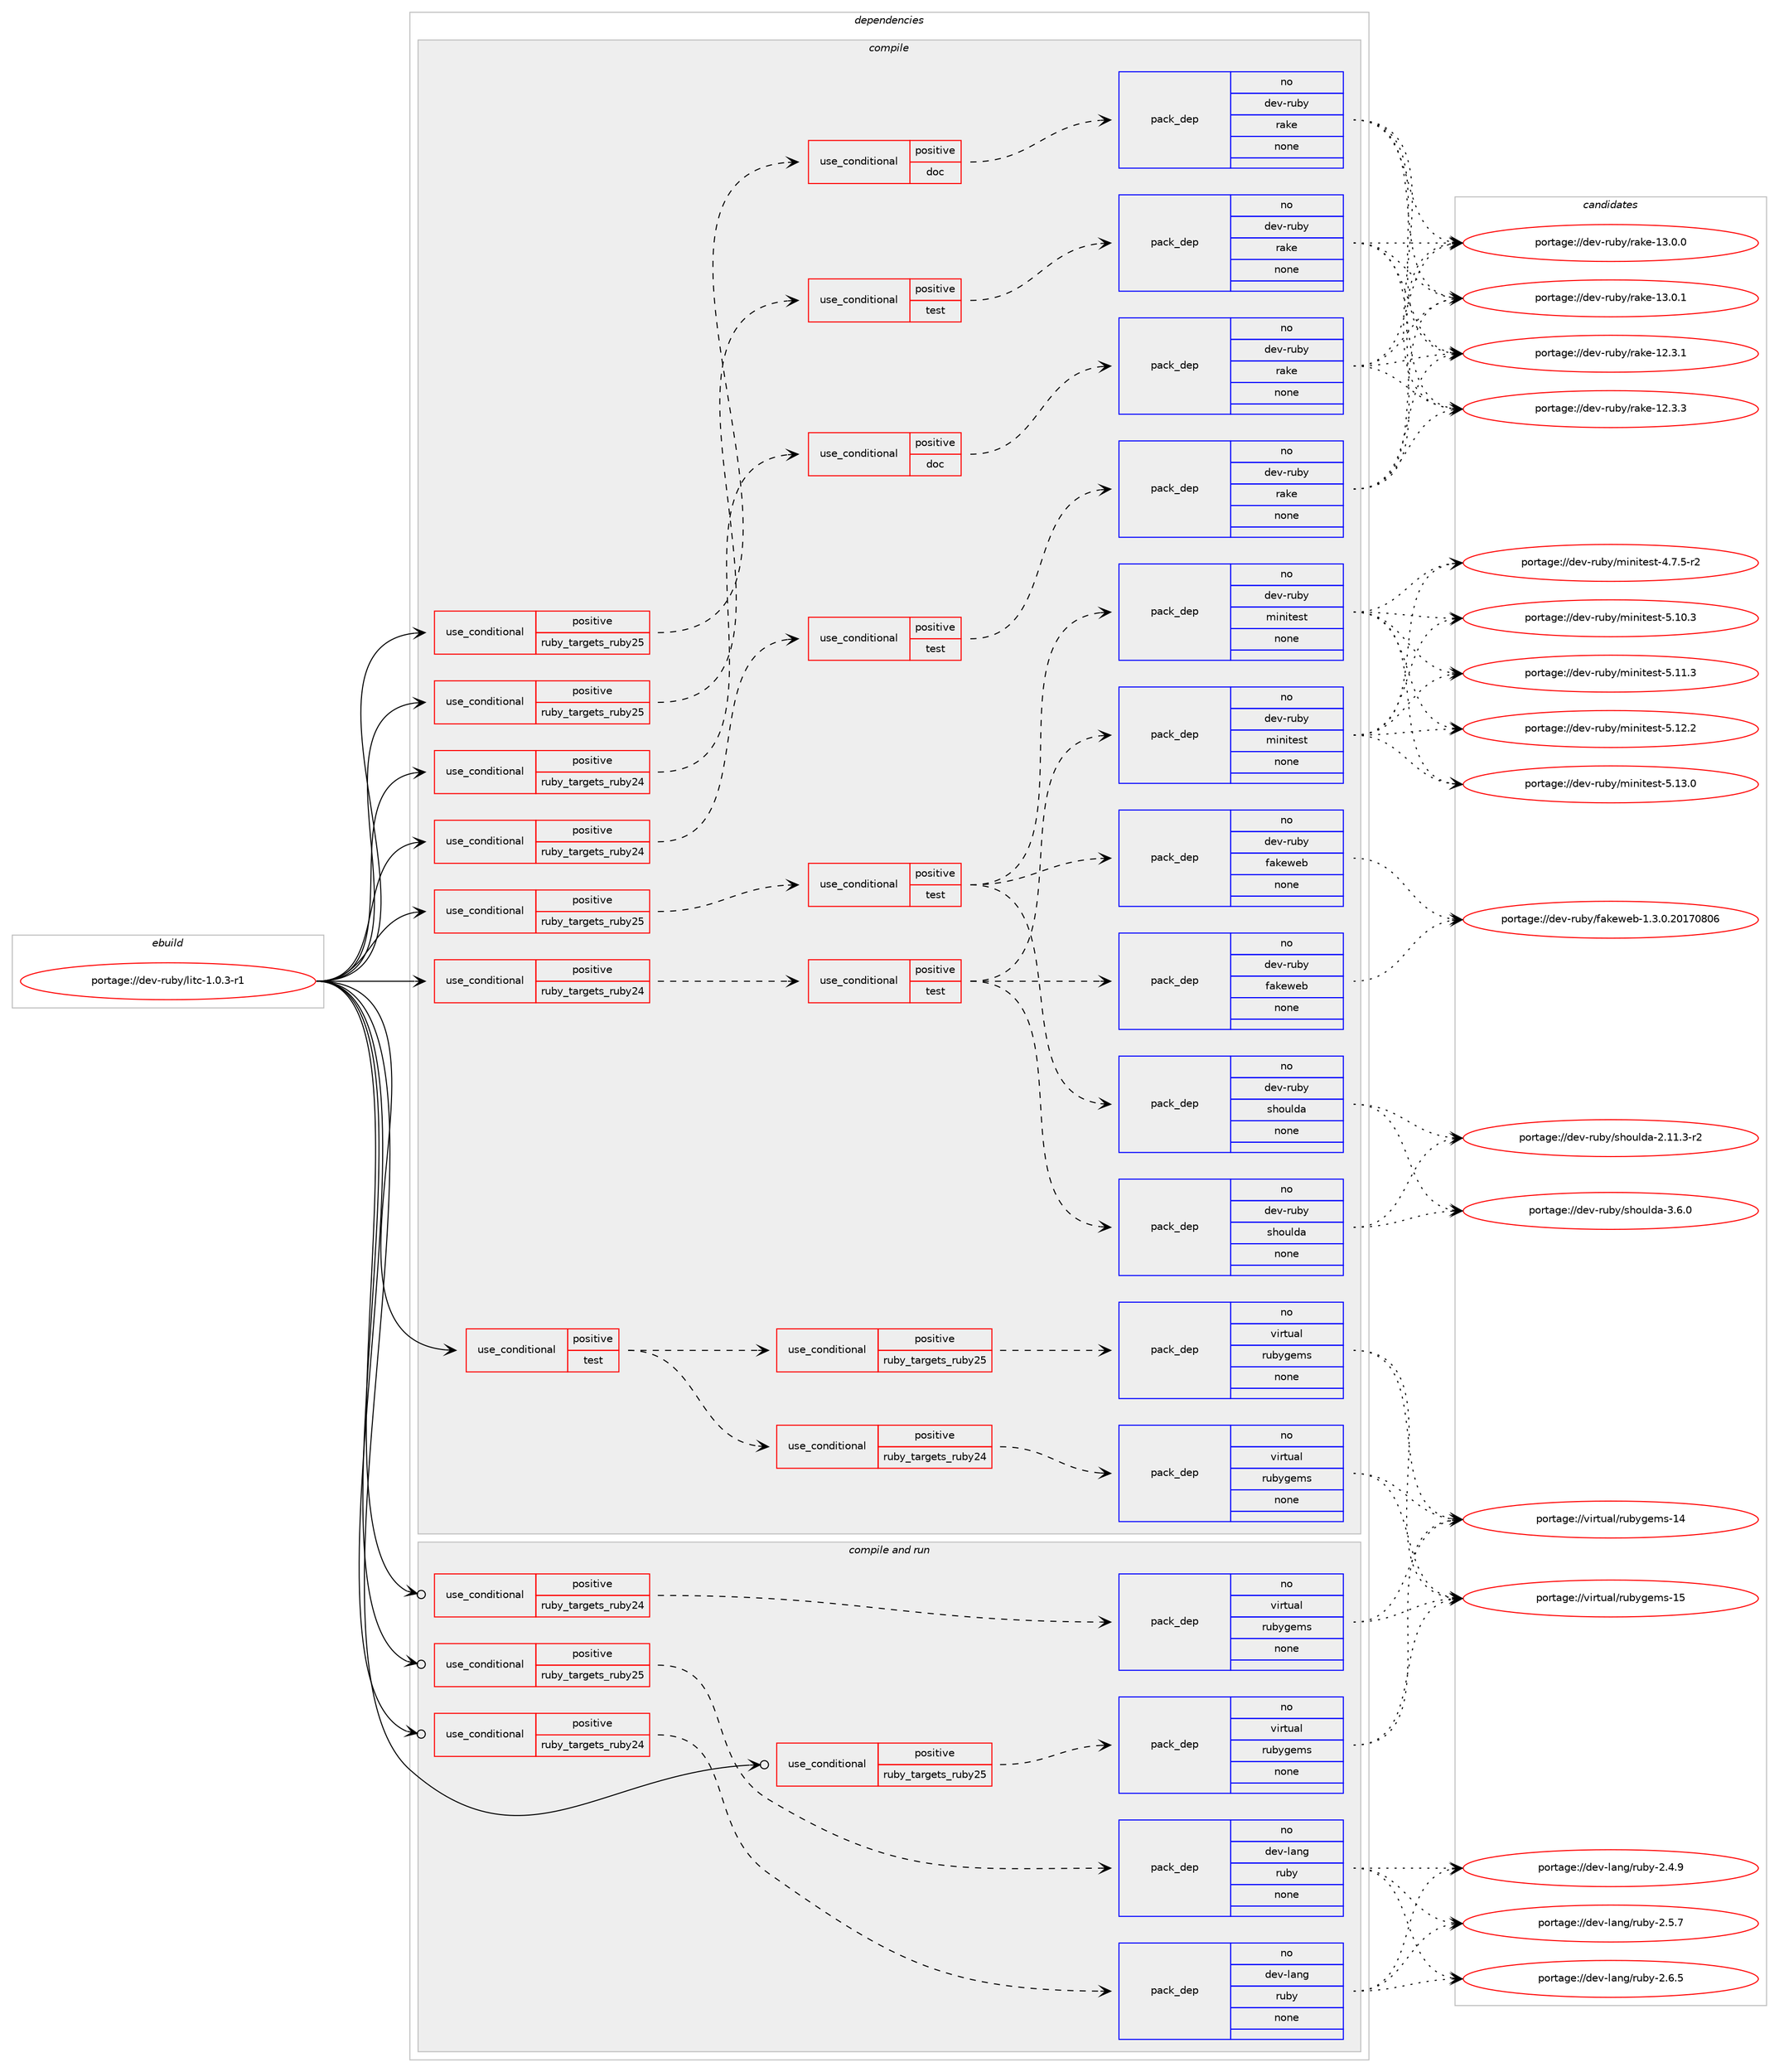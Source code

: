 digraph prolog {

# *************
# Graph options
# *************

newrank=true;
concentrate=true;
compound=true;
graph [rankdir=LR,fontname=Helvetica,fontsize=10,ranksep=1.5];#, ranksep=2.5, nodesep=0.2];
edge  [arrowhead=vee];
node  [fontname=Helvetica,fontsize=10];

# **********
# The ebuild
# **********

subgraph cluster_leftcol {
color=gray;
rank=same;
label=<<i>ebuild</i>>;
id [label="portage://dev-ruby/litc-1.0.3-r1", color=red, width=4, href="../dev-ruby/litc-1.0.3-r1.svg"];
}

# ****************
# The dependencies
# ****************

subgraph cluster_midcol {
color=gray;
label=<<i>dependencies</i>>;
subgraph cluster_compile {
fillcolor="#eeeeee";
style=filled;
label=<<i>compile</i>>;
subgraph cond55212 {
dependency226984 [label=<<TABLE BORDER="0" CELLBORDER="1" CELLSPACING="0" CELLPADDING="4"><TR><TD ROWSPAN="3" CELLPADDING="10">use_conditional</TD></TR><TR><TD>positive</TD></TR><TR><TD>ruby_targets_ruby24</TD></TR></TABLE>>, shape=none, color=red];
subgraph cond55213 {
dependency226985 [label=<<TABLE BORDER="0" CELLBORDER="1" CELLSPACING="0" CELLPADDING="4"><TR><TD ROWSPAN="3" CELLPADDING="10">use_conditional</TD></TR><TR><TD>positive</TD></TR><TR><TD>doc</TD></TR></TABLE>>, shape=none, color=red];
subgraph pack168272 {
dependency226986 [label=<<TABLE BORDER="0" CELLBORDER="1" CELLSPACING="0" CELLPADDING="4" WIDTH="220"><TR><TD ROWSPAN="6" CELLPADDING="30">pack_dep</TD></TR><TR><TD WIDTH="110">no</TD></TR><TR><TD>dev-ruby</TD></TR><TR><TD>rake</TD></TR><TR><TD>none</TD></TR><TR><TD></TD></TR></TABLE>>, shape=none, color=blue];
}
dependency226985:e -> dependency226986:w [weight=20,style="dashed",arrowhead="vee"];
}
dependency226984:e -> dependency226985:w [weight=20,style="dashed",arrowhead="vee"];
}
id:e -> dependency226984:w [weight=20,style="solid",arrowhead="vee"];
subgraph cond55214 {
dependency226987 [label=<<TABLE BORDER="0" CELLBORDER="1" CELLSPACING="0" CELLPADDING="4"><TR><TD ROWSPAN="3" CELLPADDING="10">use_conditional</TD></TR><TR><TD>positive</TD></TR><TR><TD>ruby_targets_ruby24</TD></TR></TABLE>>, shape=none, color=red];
subgraph cond55215 {
dependency226988 [label=<<TABLE BORDER="0" CELLBORDER="1" CELLSPACING="0" CELLPADDING="4"><TR><TD ROWSPAN="3" CELLPADDING="10">use_conditional</TD></TR><TR><TD>positive</TD></TR><TR><TD>test</TD></TR></TABLE>>, shape=none, color=red];
subgraph pack168273 {
dependency226989 [label=<<TABLE BORDER="0" CELLBORDER="1" CELLSPACING="0" CELLPADDING="4" WIDTH="220"><TR><TD ROWSPAN="6" CELLPADDING="30">pack_dep</TD></TR><TR><TD WIDTH="110">no</TD></TR><TR><TD>dev-ruby</TD></TR><TR><TD>rake</TD></TR><TR><TD>none</TD></TR><TR><TD></TD></TR></TABLE>>, shape=none, color=blue];
}
dependency226988:e -> dependency226989:w [weight=20,style="dashed",arrowhead="vee"];
}
dependency226987:e -> dependency226988:w [weight=20,style="dashed",arrowhead="vee"];
}
id:e -> dependency226987:w [weight=20,style="solid",arrowhead="vee"];
subgraph cond55216 {
dependency226990 [label=<<TABLE BORDER="0" CELLBORDER="1" CELLSPACING="0" CELLPADDING="4"><TR><TD ROWSPAN="3" CELLPADDING="10">use_conditional</TD></TR><TR><TD>positive</TD></TR><TR><TD>ruby_targets_ruby24</TD></TR></TABLE>>, shape=none, color=red];
subgraph cond55217 {
dependency226991 [label=<<TABLE BORDER="0" CELLBORDER="1" CELLSPACING="0" CELLPADDING="4"><TR><TD ROWSPAN="3" CELLPADDING="10">use_conditional</TD></TR><TR><TD>positive</TD></TR><TR><TD>test</TD></TR></TABLE>>, shape=none, color=red];
subgraph pack168274 {
dependency226992 [label=<<TABLE BORDER="0" CELLBORDER="1" CELLSPACING="0" CELLPADDING="4" WIDTH="220"><TR><TD ROWSPAN="6" CELLPADDING="30">pack_dep</TD></TR><TR><TD WIDTH="110">no</TD></TR><TR><TD>dev-ruby</TD></TR><TR><TD>shoulda</TD></TR><TR><TD>none</TD></TR><TR><TD></TD></TR></TABLE>>, shape=none, color=blue];
}
dependency226991:e -> dependency226992:w [weight=20,style="dashed",arrowhead="vee"];
subgraph pack168275 {
dependency226993 [label=<<TABLE BORDER="0" CELLBORDER="1" CELLSPACING="0" CELLPADDING="4" WIDTH="220"><TR><TD ROWSPAN="6" CELLPADDING="30">pack_dep</TD></TR><TR><TD WIDTH="110">no</TD></TR><TR><TD>dev-ruby</TD></TR><TR><TD>fakeweb</TD></TR><TR><TD>none</TD></TR><TR><TD></TD></TR></TABLE>>, shape=none, color=blue];
}
dependency226991:e -> dependency226993:w [weight=20,style="dashed",arrowhead="vee"];
subgraph pack168276 {
dependency226994 [label=<<TABLE BORDER="0" CELLBORDER="1" CELLSPACING="0" CELLPADDING="4" WIDTH="220"><TR><TD ROWSPAN="6" CELLPADDING="30">pack_dep</TD></TR><TR><TD WIDTH="110">no</TD></TR><TR><TD>dev-ruby</TD></TR><TR><TD>minitest</TD></TR><TR><TD>none</TD></TR><TR><TD></TD></TR></TABLE>>, shape=none, color=blue];
}
dependency226991:e -> dependency226994:w [weight=20,style="dashed",arrowhead="vee"];
}
dependency226990:e -> dependency226991:w [weight=20,style="dashed",arrowhead="vee"];
}
id:e -> dependency226990:w [weight=20,style="solid",arrowhead="vee"];
subgraph cond55218 {
dependency226995 [label=<<TABLE BORDER="0" CELLBORDER="1" CELLSPACING="0" CELLPADDING="4"><TR><TD ROWSPAN="3" CELLPADDING="10">use_conditional</TD></TR><TR><TD>positive</TD></TR><TR><TD>ruby_targets_ruby25</TD></TR></TABLE>>, shape=none, color=red];
subgraph cond55219 {
dependency226996 [label=<<TABLE BORDER="0" CELLBORDER="1" CELLSPACING="0" CELLPADDING="4"><TR><TD ROWSPAN="3" CELLPADDING="10">use_conditional</TD></TR><TR><TD>positive</TD></TR><TR><TD>doc</TD></TR></TABLE>>, shape=none, color=red];
subgraph pack168277 {
dependency226997 [label=<<TABLE BORDER="0" CELLBORDER="1" CELLSPACING="0" CELLPADDING="4" WIDTH="220"><TR><TD ROWSPAN="6" CELLPADDING="30">pack_dep</TD></TR><TR><TD WIDTH="110">no</TD></TR><TR><TD>dev-ruby</TD></TR><TR><TD>rake</TD></TR><TR><TD>none</TD></TR><TR><TD></TD></TR></TABLE>>, shape=none, color=blue];
}
dependency226996:e -> dependency226997:w [weight=20,style="dashed",arrowhead="vee"];
}
dependency226995:e -> dependency226996:w [weight=20,style="dashed",arrowhead="vee"];
}
id:e -> dependency226995:w [weight=20,style="solid",arrowhead="vee"];
subgraph cond55220 {
dependency226998 [label=<<TABLE BORDER="0" CELLBORDER="1" CELLSPACING="0" CELLPADDING="4"><TR><TD ROWSPAN="3" CELLPADDING="10">use_conditional</TD></TR><TR><TD>positive</TD></TR><TR><TD>ruby_targets_ruby25</TD></TR></TABLE>>, shape=none, color=red];
subgraph cond55221 {
dependency226999 [label=<<TABLE BORDER="0" CELLBORDER="1" CELLSPACING="0" CELLPADDING="4"><TR><TD ROWSPAN="3" CELLPADDING="10">use_conditional</TD></TR><TR><TD>positive</TD></TR><TR><TD>test</TD></TR></TABLE>>, shape=none, color=red];
subgraph pack168278 {
dependency227000 [label=<<TABLE BORDER="0" CELLBORDER="1" CELLSPACING="0" CELLPADDING="4" WIDTH="220"><TR><TD ROWSPAN="6" CELLPADDING="30">pack_dep</TD></TR><TR><TD WIDTH="110">no</TD></TR><TR><TD>dev-ruby</TD></TR><TR><TD>rake</TD></TR><TR><TD>none</TD></TR><TR><TD></TD></TR></TABLE>>, shape=none, color=blue];
}
dependency226999:e -> dependency227000:w [weight=20,style="dashed",arrowhead="vee"];
}
dependency226998:e -> dependency226999:w [weight=20,style="dashed",arrowhead="vee"];
}
id:e -> dependency226998:w [weight=20,style="solid",arrowhead="vee"];
subgraph cond55222 {
dependency227001 [label=<<TABLE BORDER="0" CELLBORDER="1" CELLSPACING="0" CELLPADDING="4"><TR><TD ROWSPAN="3" CELLPADDING="10">use_conditional</TD></TR><TR><TD>positive</TD></TR><TR><TD>ruby_targets_ruby25</TD></TR></TABLE>>, shape=none, color=red];
subgraph cond55223 {
dependency227002 [label=<<TABLE BORDER="0" CELLBORDER="1" CELLSPACING="0" CELLPADDING="4"><TR><TD ROWSPAN="3" CELLPADDING="10">use_conditional</TD></TR><TR><TD>positive</TD></TR><TR><TD>test</TD></TR></TABLE>>, shape=none, color=red];
subgraph pack168279 {
dependency227003 [label=<<TABLE BORDER="0" CELLBORDER="1" CELLSPACING="0" CELLPADDING="4" WIDTH="220"><TR><TD ROWSPAN="6" CELLPADDING="30">pack_dep</TD></TR><TR><TD WIDTH="110">no</TD></TR><TR><TD>dev-ruby</TD></TR><TR><TD>shoulda</TD></TR><TR><TD>none</TD></TR><TR><TD></TD></TR></TABLE>>, shape=none, color=blue];
}
dependency227002:e -> dependency227003:w [weight=20,style="dashed",arrowhead="vee"];
subgraph pack168280 {
dependency227004 [label=<<TABLE BORDER="0" CELLBORDER="1" CELLSPACING="0" CELLPADDING="4" WIDTH="220"><TR><TD ROWSPAN="6" CELLPADDING="30">pack_dep</TD></TR><TR><TD WIDTH="110">no</TD></TR><TR><TD>dev-ruby</TD></TR><TR><TD>fakeweb</TD></TR><TR><TD>none</TD></TR><TR><TD></TD></TR></TABLE>>, shape=none, color=blue];
}
dependency227002:e -> dependency227004:w [weight=20,style="dashed",arrowhead="vee"];
subgraph pack168281 {
dependency227005 [label=<<TABLE BORDER="0" CELLBORDER="1" CELLSPACING="0" CELLPADDING="4" WIDTH="220"><TR><TD ROWSPAN="6" CELLPADDING="30">pack_dep</TD></TR><TR><TD WIDTH="110">no</TD></TR><TR><TD>dev-ruby</TD></TR><TR><TD>minitest</TD></TR><TR><TD>none</TD></TR><TR><TD></TD></TR></TABLE>>, shape=none, color=blue];
}
dependency227002:e -> dependency227005:w [weight=20,style="dashed",arrowhead="vee"];
}
dependency227001:e -> dependency227002:w [weight=20,style="dashed",arrowhead="vee"];
}
id:e -> dependency227001:w [weight=20,style="solid",arrowhead="vee"];
subgraph cond55224 {
dependency227006 [label=<<TABLE BORDER="0" CELLBORDER="1" CELLSPACING="0" CELLPADDING="4"><TR><TD ROWSPAN="3" CELLPADDING="10">use_conditional</TD></TR><TR><TD>positive</TD></TR><TR><TD>test</TD></TR></TABLE>>, shape=none, color=red];
subgraph cond55225 {
dependency227007 [label=<<TABLE BORDER="0" CELLBORDER="1" CELLSPACING="0" CELLPADDING="4"><TR><TD ROWSPAN="3" CELLPADDING="10">use_conditional</TD></TR><TR><TD>positive</TD></TR><TR><TD>ruby_targets_ruby24</TD></TR></TABLE>>, shape=none, color=red];
subgraph pack168282 {
dependency227008 [label=<<TABLE BORDER="0" CELLBORDER="1" CELLSPACING="0" CELLPADDING="4" WIDTH="220"><TR><TD ROWSPAN="6" CELLPADDING="30">pack_dep</TD></TR><TR><TD WIDTH="110">no</TD></TR><TR><TD>virtual</TD></TR><TR><TD>rubygems</TD></TR><TR><TD>none</TD></TR><TR><TD></TD></TR></TABLE>>, shape=none, color=blue];
}
dependency227007:e -> dependency227008:w [weight=20,style="dashed",arrowhead="vee"];
}
dependency227006:e -> dependency227007:w [weight=20,style="dashed",arrowhead="vee"];
subgraph cond55226 {
dependency227009 [label=<<TABLE BORDER="0" CELLBORDER="1" CELLSPACING="0" CELLPADDING="4"><TR><TD ROWSPAN="3" CELLPADDING="10">use_conditional</TD></TR><TR><TD>positive</TD></TR><TR><TD>ruby_targets_ruby25</TD></TR></TABLE>>, shape=none, color=red];
subgraph pack168283 {
dependency227010 [label=<<TABLE BORDER="0" CELLBORDER="1" CELLSPACING="0" CELLPADDING="4" WIDTH="220"><TR><TD ROWSPAN="6" CELLPADDING="30">pack_dep</TD></TR><TR><TD WIDTH="110">no</TD></TR><TR><TD>virtual</TD></TR><TR><TD>rubygems</TD></TR><TR><TD>none</TD></TR><TR><TD></TD></TR></TABLE>>, shape=none, color=blue];
}
dependency227009:e -> dependency227010:w [weight=20,style="dashed",arrowhead="vee"];
}
dependency227006:e -> dependency227009:w [weight=20,style="dashed",arrowhead="vee"];
}
id:e -> dependency227006:w [weight=20,style="solid",arrowhead="vee"];
}
subgraph cluster_compileandrun {
fillcolor="#eeeeee";
style=filled;
label=<<i>compile and run</i>>;
subgraph cond55227 {
dependency227011 [label=<<TABLE BORDER="0" CELLBORDER="1" CELLSPACING="0" CELLPADDING="4"><TR><TD ROWSPAN="3" CELLPADDING="10">use_conditional</TD></TR><TR><TD>positive</TD></TR><TR><TD>ruby_targets_ruby24</TD></TR></TABLE>>, shape=none, color=red];
subgraph pack168284 {
dependency227012 [label=<<TABLE BORDER="0" CELLBORDER="1" CELLSPACING="0" CELLPADDING="4" WIDTH="220"><TR><TD ROWSPAN="6" CELLPADDING="30">pack_dep</TD></TR><TR><TD WIDTH="110">no</TD></TR><TR><TD>dev-lang</TD></TR><TR><TD>ruby</TD></TR><TR><TD>none</TD></TR><TR><TD></TD></TR></TABLE>>, shape=none, color=blue];
}
dependency227011:e -> dependency227012:w [weight=20,style="dashed",arrowhead="vee"];
}
id:e -> dependency227011:w [weight=20,style="solid",arrowhead="odotvee"];
subgraph cond55228 {
dependency227013 [label=<<TABLE BORDER="0" CELLBORDER="1" CELLSPACING="0" CELLPADDING="4"><TR><TD ROWSPAN="3" CELLPADDING="10">use_conditional</TD></TR><TR><TD>positive</TD></TR><TR><TD>ruby_targets_ruby24</TD></TR></TABLE>>, shape=none, color=red];
subgraph pack168285 {
dependency227014 [label=<<TABLE BORDER="0" CELLBORDER="1" CELLSPACING="0" CELLPADDING="4" WIDTH="220"><TR><TD ROWSPAN="6" CELLPADDING="30">pack_dep</TD></TR><TR><TD WIDTH="110">no</TD></TR><TR><TD>virtual</TD></TR><TR><TD>rubygems</TD></TR><TR><TD>none</TD></TR><TR><TD></TD></TR></TABLE>>, shape=none, color=blue];
}
dependency227013:e -> dependency227014:w [weight=20,style="dashed",arrowhead="vee"];
}
id:e -> dependency227013:w [weight=20,style="solid",arrowhead="odotvee"];
subgraph cond55229 {
dependency227015 [label=<<TABLE BORDER="0" CELLBORDER="1" CELLSPACING="0" CELLPADDING="4"><TR><TD ROWSPAN="3" CELLPADDING="10">use_conditional</TD></TR><TR><TD>positive</TD></TR><TR><TD>ruby_targets_ruby25</TD></TR></TABLE>>, shape=none, color=red];
subgraph pack168286 {
dependency227016 [label=<<TABLE BORDER="0" CELLBORDER="1" CELLSPACING="0" CELLPADDING="4" WIDTH="220"><TR><TD ROWSPAN="6" CELLPADDING="30">pack_dep</TD></TR><TR><TD WIDTH="110">no</TD></TR><TR><TD>dev-lang</TD></TR><TR><TD>ruby</TD></TR><TR><TD>none</TD></TR><TR><TD></TD></TR></TABLE>>, shape=none, color=blue];
}
dependency227015:e -> dependency227016:w [weight=20,style="dashed",arrowhead="vee"];
}
id:e -> dependency227015:w [weight=20,style="solid",arrowhead="odotvee"];
subgraph cond55230 {
dependency227017 [label=<<TABLE BORDER="0" CELLBORDER="1" CELLSPACING="0" CELLPADDING="4"><TR><TD ROWSPAN="3" CELLPADDING="10">use_conditional</TD></TR><TR><TD>positive</TD></TR><TR><TD>ruby_targets_ruby25</TD></TR></TABLE>>, shape=none, color=red];
subgraph pack168287 {
dependency227018 [label=<<TABLE BORDER="0" CELLBORDER="1" CELLSPACING="0" CELLPADDING="4" WIDTH="220"><TR><TD ROWSPAN="6" CELLPADDING="30">pack_dep</TD></TR><TR><TD WIDTH="110">no</TD></TR><TR><TD>virtual</TD></TR><TR><TD>rubygems</TD></TR><TR><TD>none</TD></TR><TR><TD></TD></TR></TABLE>>, shape=none, color=blue];
}
dependency227017:e -> dependency227018:w [weight=20,style="dashed",arrowhead="vee"];
}
id:e -> dependency227017:w [weight=20,style="solid",arrowhead="odotvee"];
}
subgraph cluster_run {
fillcolor="#eeeeee";
style=filled;
label=<<i>run</i>>;
}
}

# **************
# The candidates
# **************

subgraph cluster_choices {
rank=same;
color=gray;
label=<<i>candidates</i>>;

subgraph choice168272 {
color=black;
nodesep=1;
choiceportage1001011184511411798121471149710710145495046514649 [label="portage://dev-ruby/rake-12.3.1", color=red, width=4,href="../dev-ruby/rake-12.3.1.svg"];
choiceportage1001011184511411798121471149710710145495046514651 [label="portage://dev-ruby/rake-12.3.3", color=red, width=4,href="../dev-ruby/rake-12.3.3.svg"];
choiceportage1001011184511411798121471149710710145495146484648 [label="portage://dev-ruby/rake-13.0.0", color=red, width=4,href="../dev-ruby/rake-13.0.0.svg"];
choiceportage1001011184511411798121471149710710145495146484649 [label="portage://dev-ruby/rake-13.0.1", color=red, width=4,href="../dev-ruby/rake-13.0.1.svg"];
dependency226986:e -> choiceportage1001011184511411798121471149710710145495046514649:w [style=dotted,weight="100"];
dependency226986:e -> choiceportage1001011184511411798121471149710710145495046514651:w [style=dotted,weight="100"];
dependency226986:e -> choiceportage1001011184511411798121471149710710145495146484648:w [style=dotted,weight="100"];
dependency226986:e -> choiceportage1001011184511411798121471149710710145495146484649:w [style=dotted,weight="100"];
}
subgraph choice168273 {
color=black;
nodesep=1;
choiceportage1001011184511411798121471149710710145495046514649 [label="portage://dev-ruby/rake-12.3.1", color=red, width=4,href="../dev-ruby/rake-12.3.1.svg"];
choiceportage1001011184511411798121471149710710145495046514651 [label="portage://dev-ruby/rake-12.3.3", color=red, width=4,href="../dev-ruby/rake-12.3.3.svg"];
choiceportage1001011184511411798121471149710710145495146484648 [label="portage://dev-ruby/rake-13.0.0", color=red, width=4,href="../dev-ruby/rake-13.0.0.svg"];
choiceportage1001011184511411798121471149710710145495146484649 [label="portage://dev-ruby/rake-13.0.1", color=red, width=4,href="../dev-ruby/rake-13.0.1.svg"];
dependency226989:e -> choiceportage1001011184511411798121471149710710145495046514649:w [style=dotted,weight="100"];
dependency226989:e -> choiceportage1001011184511411798121471149710710145495046514651:w [style=dotted,weight="100"];
dependency226989:e -> choiceportage1001011184511411798121471149710710145495146484648:w [style=dotted,weight="100"];
dependency226989:e -> choiceportage1001011184511411798121471149710710145495146484649:w [style=dotted,weight="100"];
}
subgraph choice168274 {
color=black;
nodesep=1;
choiceportage10010111845114117981214711510411111710810097455046494946514511450 [label="portage://dev-ruby/shoulda-2.11.3-r2", color=red, width=4,href="../dev-ruby/shoulda-2.11.3-r2.svg"];
choiceportage10010111845114117981214711510411111710810097455146544648 [label="portage://dev-ruby/shoulda-3.6.0", color=red, width=4,href="../dev-ruby/shoulda-3.6.0.svg"];
dependency226992:e -> choiceportage10010111845114117981214711510411111710810097455046494946514511450:w [style=dotted,weight="100"];
dependency226992:e -> choiceportage10010111845114117981214711510411111710810097455146544648:w [style=dotted,weight="100"];
}
subgraph choice168275 {
color=black;
nodesep=1;
choiceportage1001011184511411798121471029710710111910198454946514648465048495548564854 [label="portage://dev-ruby/fakeweb-1.3.0.20170806", color=red, width=4,href="../dev-ruby/fakeweb-1.3.0.20170806.svg"];
dependency226993:e -> choiceportage1001011184511411798121471029710710111910198454946514648465048495548564854:w [style=dotted,weight="100"];
}
subgraph choice168276 {
color=black;
nodesep=1;
choiceportage1001011184511411798121471091051101051161011151164552465546534511450 [label="portage://dev-ruby/minitest-4.7.5-r2", color=red, width=4,href="../dev-ruby/minitest-4.7.5-r2.svg"];
choiceportage10010111845114117981214710910511010511610111511645534649484651 [label="portage://dev-ruby/minitest-5.10.3", color=red, width=4,href="../dev-ruby/minitest-5.10.3.svg"];
choiceportage10010111845114117981214710910511010511610111511645534649494651 [label="portage://dev-ruby/minitest-5.11.3", color=red, width=4,href="../dev-ruby/minitest-5.11.3.svg"];
choiceportage10010111845114117981214710910511010511610111511645534649504650 [label="portage://dev-ruby/minitest-5.12.2", color=red, width=4,href="../dev-ruby/minitest-5.12.2.svg"];
choiceportage10010111845114117981214710910511010511610111511645534649514648 [label="portage://dev-ruby/minitest-5.13.0", color=red, width=4,href="../dev-ruby/minitest-5.13.0.svg"];
dependency226994:e -> choiceportage1001011184511411798121471091051101051161011151164552465546534511450:w [style=dotted,weight="100"];
dependency226994:e -> choiceportage10010111845114117981214710910511010511610111511645534649484651:w [style=dotted,weight="100"];
dependency226994:e -> choiceportage10010111845114117981214710910511010511610111511645534649494651:w [style=dotted,weight="100"];
dependency226994:e -> choiceportage10010111845114117981214710910511010511610111511645534649504650:w [style=dotted,weight="100"];
dependency226994:e -> choiceportage10010111845114117981214710910511010511610111511645534649514648:w [style=dotted,weight="100"];
}
subgraph choice168277 {
color=black;
nodesep=1;
choiceportage1001011184511411798121471149710710145495046514649 [label="portage://dev-ruby/rake-12.3.1", color=red, width=4,href="../dev-ruby/rake-12.3.1.svg"];
choiceportage1001011184511411798121471149710710145495046514651 [label="portage://dev-ruby/rake-12.3.3", color=red, width=4,href="../dev-ruby/rake-12.3.3.svg"];
choiceportage1001011184511411798121471149710710145495146484648 [label="portage://dev-ruby/rake-13.0.0", color=red, width=4,href="../dev-ruby/rake-13.0.0.svg"];
choiceportage1001011184511411798121471149710710145495146484649 [label="portage://dev-ruby/rake-13.0.1", color=red, width=4,href="../dev-ruby/rake-13.0.1.svg"];
dependency226997:e -> choiceportage1001011184511411798121471149710710145495046514649:w [style=dotted,weight="100"];
dependency226997:e -> choiceportage1001011184511411798121471149710710145495046514651:w [style=dotted,weight="100"];
dependency226997:e -> choiceportage1001011184511411798121471149710710145495146484648:w [style=dotted,weight="100"];
dependency226997:e -> choiceportage1001011184511411798121471149710710145495146484649:w [style=dotted,weight="100"];
}
subgraph choice168278 {
color=black;
nodesep=1;
choiceportage1001011184511411798121471149710710145495046514649 [label="portage://dev-ruby/rake-12.3.1", color=red, width=4,href="../dev-ruby/rake-12.3.1.svg"];
choiceportage1001011184511411798121471149710710145495046514651 [label="portage://dev-ruby/rake-12.3.3", color=red, width=4,href="../dev-ruby/rake-12.3.3.svg"];
choiceportage1001011184511411798121471149710710145495146484648 [label="portage://dev-ruby/rake-13.0.0", color=red, width=4,href="../dev-ruby/rake-13.0.0.svg"];
choiceportage1001011184511411798121471149710710145495146484649 [label="portage://dev-ruby/rake-13.0.1", color=red, width=4,href="../dev-ruby/rake-13.0.1.svg"];
dependency227000:e -> choiceportage1001011184511411798121471149710710145495046514649:w [style=dotted,weight="100"];
dependency227000:e -> choiceportage1001011184511411798121471149710710145495046514651:w [style=dotted,weight="100"];
dependency227000:e -> choiceportage1001011184511411798121471149710710145495146484648:w [style=dotted,weight="100"];
dependency227000:e -> choiceportage1001011184511411798121471149710710145495146484649:w [style=dotted,weight="100"];
}
subgraph choice168279 {
color=black;
nodesep=1;
choiceportage10010111845114117981214711510411111710810097455046494946514511450 [label="portage://dev-ruby/shoulda-2.11.3-r2", color=red, width=4,href="../dev-ruby/shoulda-2.11.3-r2.svg"];
choiceportage10010111845114117981214711510411111710810097455146544648 [label="portage://dev-ruby/shoulda-3.6.0", color=red, width=4,href="../dev-ruby/shoulda-3.6.0.svg"];
dependency227003:e -> choiceportage10010111845114117981214711510411111710810097455046494946514511450:w [style=dotted,weight="100"];
dependency227003:e -> choiceportage10010111845114117981214711510411111710810097455146544648:w [style=dotted,weight="100"];
}
subgraph choice168280 {
color=black;
nodesep=1;
choiceportage1001011184511411798121471029710710111910198454946514648465048495548564854 [label="portage://dev-ruby/fakeweb-1.3.0.20170806", color=red, width=4,href="../dev-ruby/fakeweb-1.3.0.20170806.svg"];
dependency227004:e -> choiceportage1001011184511411798121471029710710111910198454946514648465048495548564854:w [style=dotted,weight="100"];
}
subgraph choice168281 {
color=black;
nodesep=1;
choiceportage1001011184511411798121471091051101051161011151164552465546534511450 [label="portage://dev-ruby/minitest-4.7.5-r2", color=red, width=4,href="../dev-ruby/minitest-4.7.5-r2.svg"];
choiceportage10010111845114117981214710910511010511610111511645534649484651 [label="portage://dev-ruby/minitest-5.10.3", color=red, width=4,href="../dev-ruby/minitest-5.10.3.svg"];
choiceportage10010111845114117981214710910511010511610111511645534649494651 [label="portage://dev-ruby/minitest-5.11.3", color=red, width=4,href="../dev-ruby/minitest-5.11.3.svg"];
choiceportage10010111845114117981214710910511010511610111511645534649504650 [label="portage://dev-ruby/minitest-5.12.2", color=red, width=4,href="../dev-ruby/minitest-5.12.2.svg"];
choiceportage10010111845114117981214710910511010511610111511645534649514648 [label="portage://dev-ruby/minitest-5.13.0", color=red, width=4,href="../dev-ruby/minitest-5.13.0.svg"];
dependency227005:e -> choiceportage1001011184511411798121471091051101051161011151164552465546534511450:w [style=dotted,weight="100"];
dependency227005:e -> choiceportage10010111845114117981214710910511010511610111511645534649484651:w [style=dotted,weight="100"];
dependency227005:e -> choiceportage10010111845114117981214710910511010511610111511645534649494651:w [style=dotted,weight="100"];
dependency227005:e -> choiceportage10010111845114117981214710910511010511610111511645534649504650:w [style=dotted,weight="100"];
dependency227005:e -> choiceportage10010111845114117981214710910511010511610111511645534649514648:w [style=dotted,weight="100"];
}
subgraph choice168282 {
color=black;
nodesep=1;
choiceportage118105114116117971084711411798121103101109115454952 [label="portage://virtual/rubygems-14", color=red, width=4,href="../virtual/rubygems-14.svg"];
choiceportage118105114116117971084711411798121103101109115454953 [label="portage://virtual/rubygems-15", color=red, width=4,href="../virtual/rubygems-15.svg"];
dependency227008:e -> choiceportage118105114116117971084711411798121103101109115454952:w [style=dotted,weight="100"];
dependency227008:e -> choiceportage118105114116117971084711411798121103101109115454953:w [style=dotted,weight="100"];
}
subgraph choice168283 {
color=black;
nodesep=1;
choiceportage118105114116117971084711411798121103101109115454952 [label="portage://virtual/rubygems-14", color=red, width=4,href="../virtual/rubygems-14.svg"];
choiceportage118105114116117971084711411798121103101109115454953 [label="portage://virtual/rubygems-15", color=red, width=4,href="../virtual/rubygems-15.svg"];
dependency227010:e -> choiceportage118105114116117971084711411798121103101109115454952:w [style=dotted,weight="100"];
dependency227010:e -> choiceportage118105114116117971084711411798121103101109115454953:w [style=dotted,weight="100"];
}
subgraph choice168284 {
color=black;
nodesep=1;
choiceportage10010111845108971101034711411798121455046524657 [label="portage://dev-lang/ruby-2.4.9", color=red, width=4,href="../dev-lang/ruby-2.4.9.svg"];
choiceportage10010111845108971101034711411798121455046534655 [label="portage://dev-lang/ruby-2.5.7", color=red, width=4,href="../dev-lang/ruby-2.5.7.svg"];
choiceportage10010111845108971101034711411798121455046544653 [label="portage://dev-lang/ruby-2.6.5", color=red, width=4,href="../dev-lang/ruby-2.6.5.svg"];
dependency227012:e -> choiceportage10010111845108971101034711411798121455046524657:w [style=dotted,weight="100"];
dependency227012:e -> choiceportage10010111845108971101034711411798121455046534655:w [style=dotted,weight="100"];
dependency227012:e -> choiceportage10010111845108971101034711411798121455046544653:w [style=dotted,weight="100"];
}
subgraph choice168285 {
color=black;
nodesep=1;
choiceportage118105114116117971084711411798121103101109115454952 [label="portage://virtual/rubygems-14", color=red, width=4,href="../virtual/rubygems-14.svg"];
choiceportage118105114116117971084711411798121103101109115454953 [label="portage://virtual/rubygems-15", color=red, width=4,href="../virtual/rubygems-15.svg"];
dependency227014:e -> choiceportage118105114116117971084711411798121103101109115454952:w [style=dotted,weight="100"];
dependency227014:e -> choiceportage118105114116117971084711411798121103101109115454953:w [style=dotted,weight="100"];
}
subgraph choice168286 {
color=black;
nodesep=1;
choiceportage10010111845108971101034711411798121455046524657 [label="portage://dev-lang/ruby-2.4.9", color=red, width=4,href="../dev-lang/ruby-2.4.9.svg"];
choiceportage10010111845108971101034711411798121455046534655 [label="portage://dev-lang/ruby-2.5.7", color=red, width=4,href="../dev-lang/ruby-2.5.7.svg"];
choiceportage10010111845108971101034711411798121455046544653 [label="portage://dev-lang/ruby-2.6.5", color=red, width=4,href="../dev-lang/ruby-2.6.5.svg"];
dependency227016:e -> choiceportage10010111845108971101034711411798121455046524657:w [style=dotted,weight="100"];
dependency227016:e -> choiceportage10010111845108971101034711411798121455046534655:w [style=dotted,weight="100"];
dependency227016:e -> choiceportage10010111845108971101034711411798121455046544653:w [style=dotted,weight="100"];
}
subgraph choice168287 {
color=black;
nodesep=1;
choiceportage118105114116117971084711411798121103101109115454952 [label="portage://virtual/rubygems-14", color=red, width=4,href="../virtual/rubygems-14.svg"];
choiceportage118105114116117971084711411798121103101109115454953 [label="portage://virtual/rubygems-15", color=red, width=4,href="../virtual/rubygems-15.svg"];
dependency227018:e -> choiceportage118105114116117971084711411798121103101109115454952:w [style=dotted,weight="100"];
dependency227018:e -> choiceportage118105114116117971084711411798121103101109115454953:w [style=dotted,weight="100"];
}
}

}

